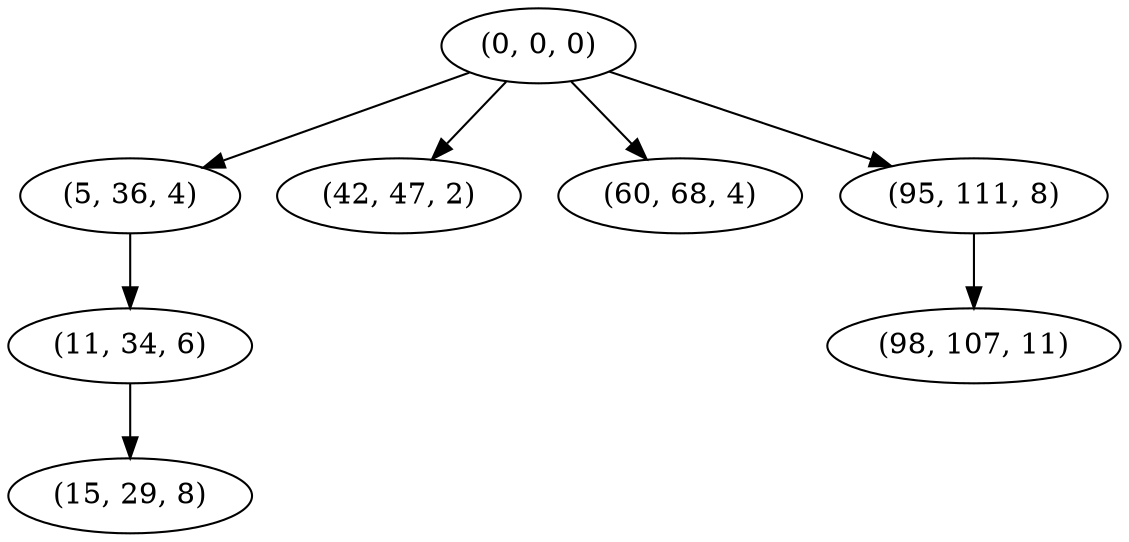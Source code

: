 digraph tree {
    "(0, 0, 0)";
    "(5, 36, 4)";
    "(11, 34, 6)";
    "(15, 29, 8)";
    "(42, 47, 2)";
    "(60, 68, 4)";
    "(95, 111, 8)";
    "(98, 107, 11)";
    "(0, 0, 0)" -> "(5, 36, 4)";
    "(0, 0, 0)" -> "(42, 47, 2)";
    "(0, 0, 0)" -> "(60, 68, 4)";
    "(0, 0, 0)" -> "(95, 111, 8)";
    "(5, 36, 4)" -> "(11, 34, 6)";
    "(11, 34, 6)" -> "(15, 29, 8)";
    "(95, 111, 8)" -> "(98, 107, 11)";
}
